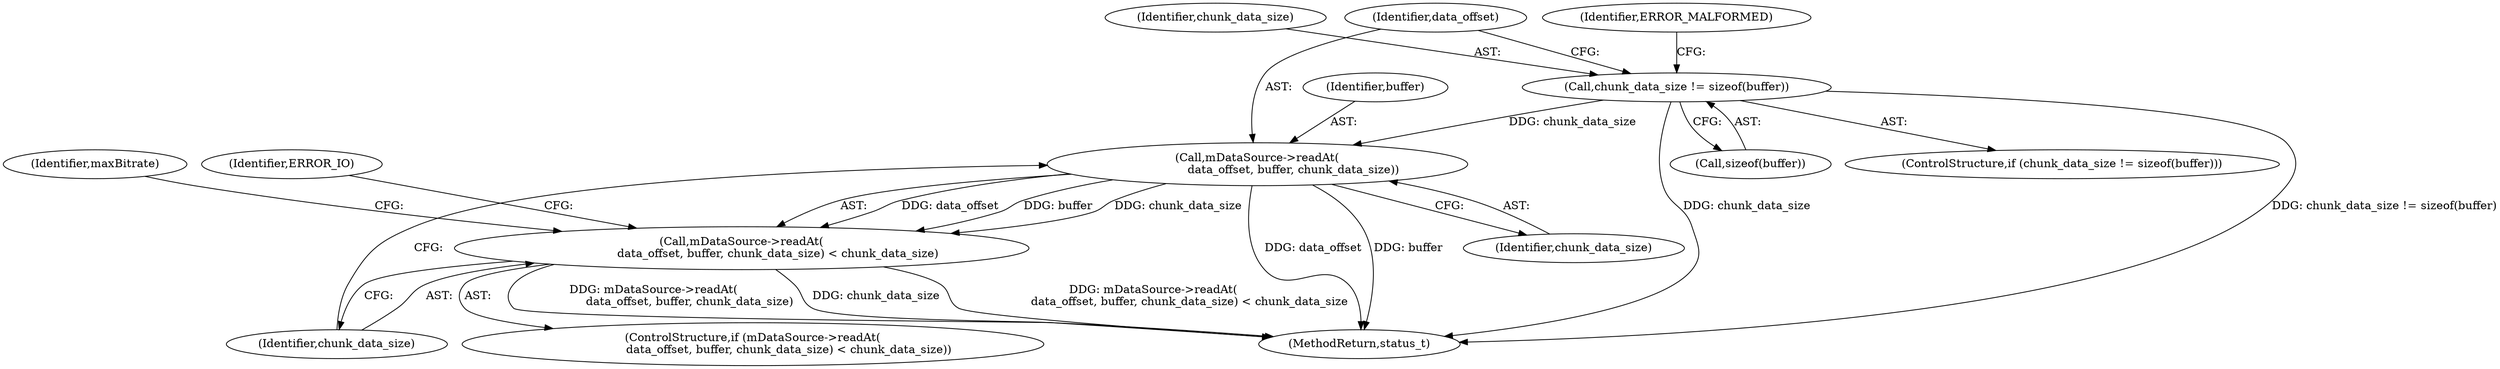 digraph "0_Android_8a3a2f6ea7defe1a81bb32b3c9f3537f84749b9d@API" {
"1002757" [label="(Call,chunk_data_size != sizeof(buffer))"];
"1002766" [label="(Call,mDataSource->readAt(\n                    data_offset, buffer, chunk_data_size))"];
"1002765" [label="(Call,mDataSource->readAt(\n                    data_offset, buffer, chunk_data_size) < chunk_data_size)"];
"1002758" [label="(Identifier,chunk_data_size)"];
"1002767" [label="(Identifier,data_offset)"];
"1002765" [label="(Call,mDataSource->readAt(\n                    data_offset, buffer, chunk_data_size) < chunk_data_size)"];
"1002769" [label="(Identifier,chunk_data_size)"];
"1002770" [label="(Identifier,chunk_data_size)"];
"1003903" [label="(MethodReturn,status_t)"];
"1002776" [label="(Identifier,maxBitrate)"];
"1002757" [label="(Call,chunk_data_size != sizeof(buffer))"];
"1002763" [label="(Identifier,ERROR_MALFORMED)"];
"1002759" [label="(Call,sizeof(buffer))"];
"1002766" [label="(Call,mDataSource->readAt(\n                    data_offset, buffer, chunk_data_size))"];
"1002768" [label="(Identifier,buffer)"];
"1002764" [label="(ControlStructure,if (mDataSource->readAt(\n                    data_offset, buffer, chunk_data_size) < chunk_data_size))"];
"1002773" [label="(Identifier,ERROR_IO)"];
"1002756" [label="(ControlStructure,if (chunk_data_size != sizeof(buffer)))"];
"1002757" -> "1002756"  [label="AST: "];
"1002757" -> "1002759"  [label="CFG: "];
"1002758" -> "1002757"  [label="AST: "];
"1002759" -> "1002757"  [label="AST: "];
"1002763" -> "1002757"  [label="CFG: "];
"1002767" -> "1002757"  [label="CFG: "];
"1002757" -> "1003903"  [label="DDG: chunk_data_size != sizeof(buffer)"];
"1002757" -> "1003903"  [label="DDG: chunk_data_size"];
"1002757" -> "1002766"  [label="DDG: chunk_data_size"];
"1002766" -> "1002765"  [label="AST: "];
"1002766" -> "1002769"  [label="CFG: "];
"1002767" -> "1002766"  [label="AST: "];
"1002768" -> "1002766"  [label="AST: "];
"1002769" -> "1002766"  [label="AST: "];
"1002770" -> "1002766"  [label="CFG: "];
"1002766" -> "1003903"  [label="DDG: data_offset"];
"1002766" -> "1003903"  [label="DDG: buffer"];
"1002766" -> "1002765"  [label="DDG: data_offset"];
"1002766" -> "1002765"  [label="DDG: buffer"];
"1002766" -> "1002765"  [label="DDG: chunk_data_size"];
"1002765" -> "1002764"  [label="AST: "];
"1002765" -> "1002770"  [label="CFG: "];
"1002770" -> "1002765"  [label="AST: "];
"1002773" -> "1002765"  [label="CFG: "];
"1002776" -> "1002765"  [label="CFG: "];
"1002765" -> "1003903"  [label="DDG: mDataSource->readAt(\n                    data_offset, buffer, chunk_data_size)"];
"1002765" -> "1003903"  [label="DDG: chunk_data_size"];
"1002765" -> "1003903"  [label="DDG: mDataSource->readAt(\n                    data_offset, buffer, chunk_data_size) < chunk_data_size"];
}
